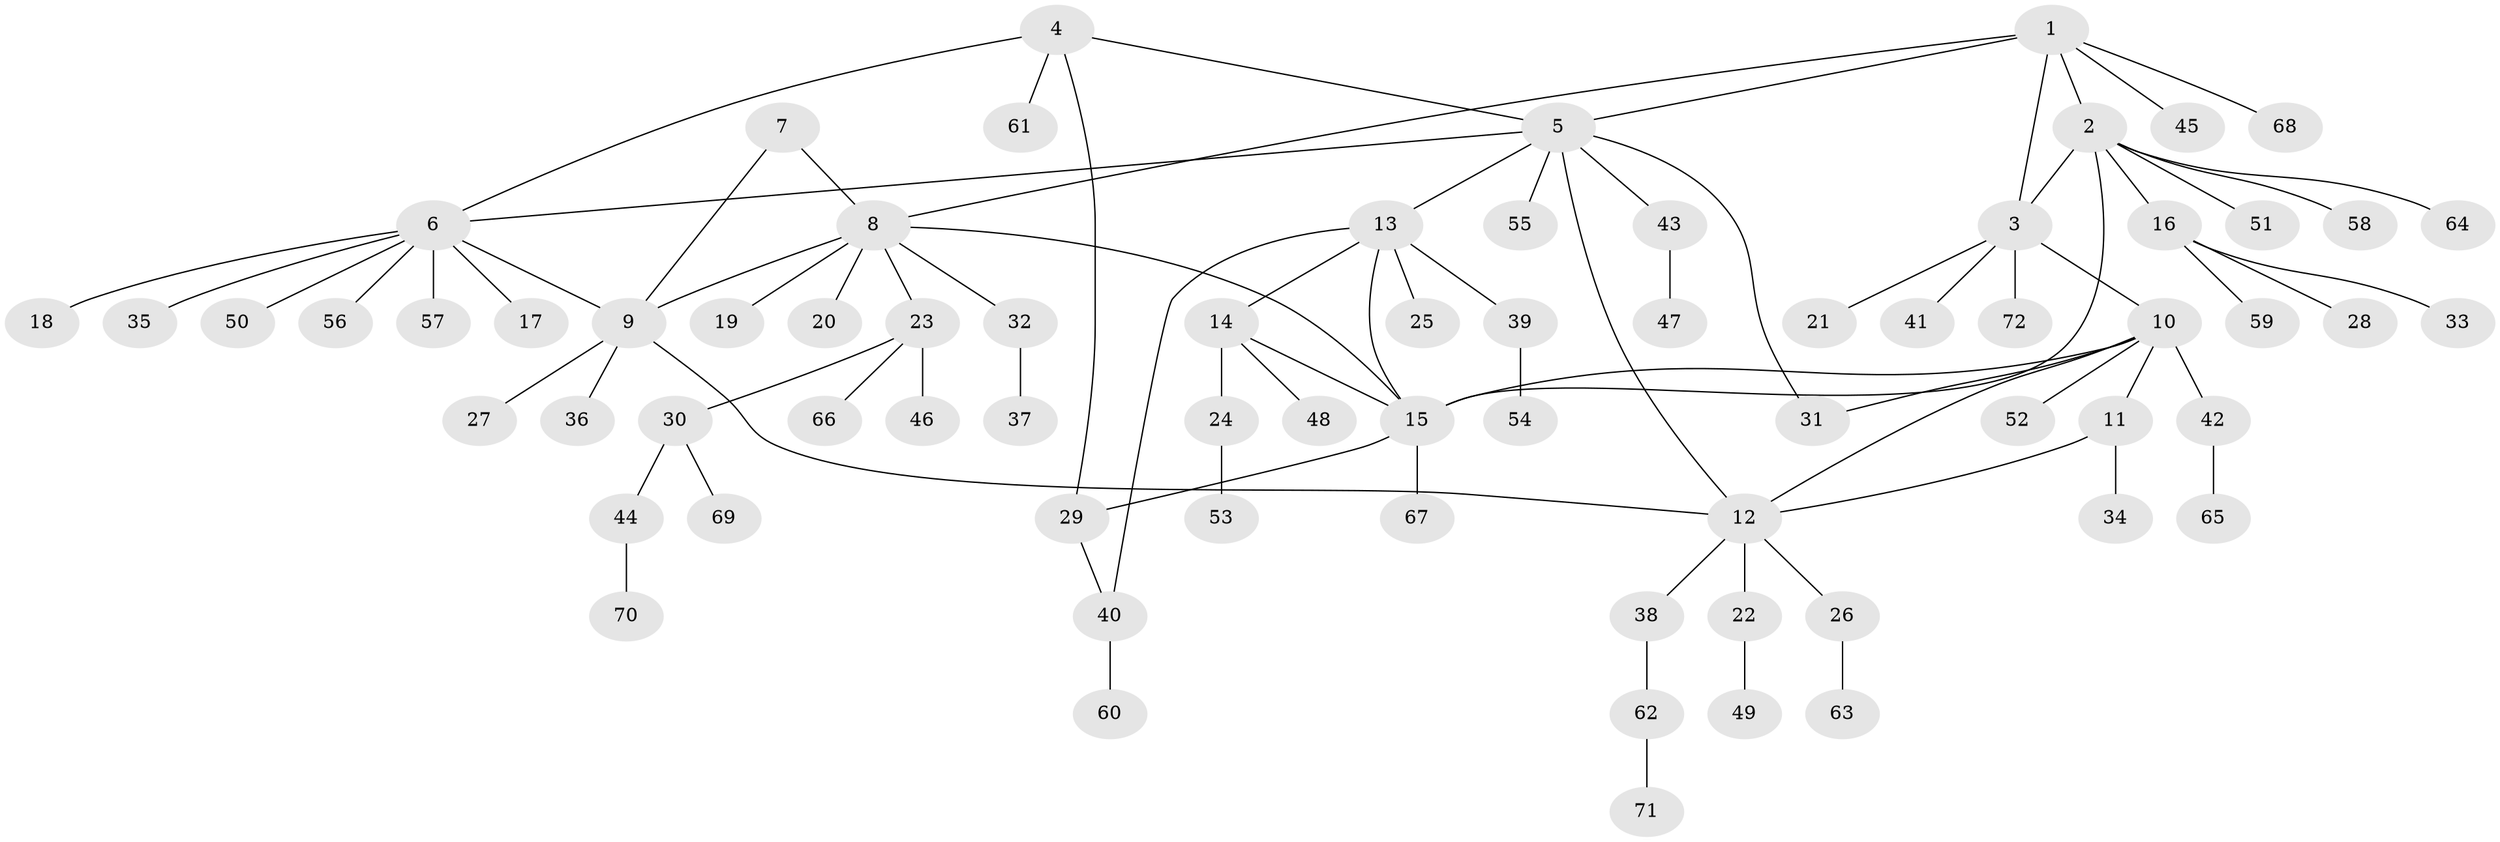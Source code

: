 // coarse degree distribution, {5: 0.06666666666666667, 6: 0.06666666666666667, 4: 0.022222222222222223, 7: 0.06666666666666667, 3: 0.1111111111111111, 8: 0.022222222222222223, 2: 0.13333333333333333, 1: 0.5111111111111111}
// Generated by graph-tools (version 1.1) at 2025/52/03/04/25 22:52:08]
// undirected, 72 vertices, 85 edges
graph export_dot {
  node [color=gray90,style=filled];
  1;
  2;
  3;
  4;
  5;
  6;
  7;
  8;
  9;
  10;
  11;
  12;
  13;
  14;
  15;
  16;
  17;
  18;
  19;
  20;
  21;
  22;
  23;
  24;
  25;
  26;
  27;
  28;
  29;
  30;
  31;
  32;
  33;
  34;
  35;
  36;
  37;
  38;
  39;
  40;
  41;
  42;
  43;
  44;
  45;
  46;
  47;
  48;
  49;
  50;
  51;
  52;
  53;
  54;
  55;
  56;
  57;
  58;
  59;
  60;
  61;
  62;
  63;
  64;
  65;
  66;
  67;
  68;
  69;
  70;
  71;
  72;
  1 -- 2;
  1 -- 3;
  1 -- 5;
  1 -- 8;
  1 -- 45;
  1 -- 68;
  2 -- 3;
  2 -- 15;
  2 -- 16;
  2 -- 51;
  2 -- 58;
  2 -- 64;
  3 -- 10;
  3 -- 21;
  3 -- 41;
  3 -- 72;
  4 -- 5;
  4 -- 6;
  4 -- 29;
  4 -- 61;
  5 -- 6;
  5 -- 12;
  5 -- 13;
  5 -- 31;
  5 -- 43;
  5 -- 55;
  6 -- 9;
  6 -- 17;
  6 -- 18;
  6 -- 35;
  6 -- 50;
  6 -- 56;
  6 -- 57;
  7 -- 8;
  7 -- 9;
  8 -- 9;
  8 -- 15;
  8 -- 19;
  8 -- 20;
  8 -- 23;
  8 -- 32;
  9 -- 12;
  9 -- 27;
  9 -- 36;
  10 -- 11;
  10 -- 12;
  10 -- 15;
  10 -- 31;
  10 -- 42;
  10 -- 52;
  11 -- 12;
  11 -- 34;
  12 -- 22;
  12 -- 26;
  12 -- 38;
  13 -- 14;
  13 -- 15;
  13 -- 25;
  13 -- 39;
  13 -- 40;
  14 -- 15;
  14 -- 24;
  14 -- 48;
  15 -- 29;
  15 -- 67;
  16 -- 28;
  16 -- 33;
  16 -- 59;
  22 -- 49;
  23 -- 30;
  23 -- 46;
  23 -- 66;
  24 -- 53;
  26 -- 63;
  29 -- 40;
  30 -- 44;
  30 -- 69;
  32 -- 37;
  38 -- 62;
  39 -- 54;
  40 -- 60;
  42 -- 65;
  43 -- 47;
  44 -- 70;
  62 -- 71;
}
